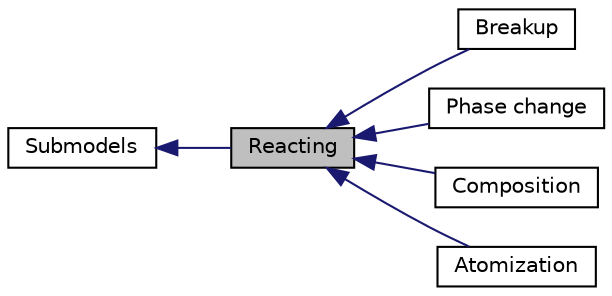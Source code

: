 digraph "Reacting"
{
  bgcolor="transparent";
  edge [fontname="Helvetica",fontsize="10",labelfontname="Helvetica",labelfontsize="10"];
  node [fontname="Helvetica",fontsize="10",shape=record];
  rankdir=LR;
  Node5 [label="Breakup",height=0.2,width=0.4,color="black",URL="$group__grpLagrangianIntermediateBreakupSubModels.html"];
  Node3 [label="Phase change",height=0.2,width=0.4,color="black",URL="$group__grpLagrangianIntermediatePhaseChangeSubModels.html"];
  Node2 [label="Composition",height=0.2,width=0.4,color="black",URL="$group__grpLagrangianIntermediateCompositionSubModels.html"];
  Node0 [label="Reacting",height=0.2,width=0.4,color="black", fillcolor="grey75", style="filled" fontcolor="black"];
  Node4 [label="Atomization",height=0.2,width=0.4,color="black",URL="$group__grpLagrangianIntermediateAtomizationSubModels.html"];
  Node1 [label="Submodels",height=0.2,width=0.4,color="black",URL="$group__grpLagrangianIntermediateSubModels.html"];
  Node1->Node0 [shape=plaintext, color="midnightblue", dir="back", style="solid"];
  Node0->Node2 [shape=plaintext, color="midnightblue", dir="back", style="solid"];
  Node0->Node3 [shape=plaintext, color="midnightblue", dir="back", style="solid"];
  Node0->Node4 [shape=plaintext, color="midnightblue", dir="back", style="solid"];
  Node0->Node5 [shape=plaintext, color="midnightblue", dir="back", style="solid"];
}
